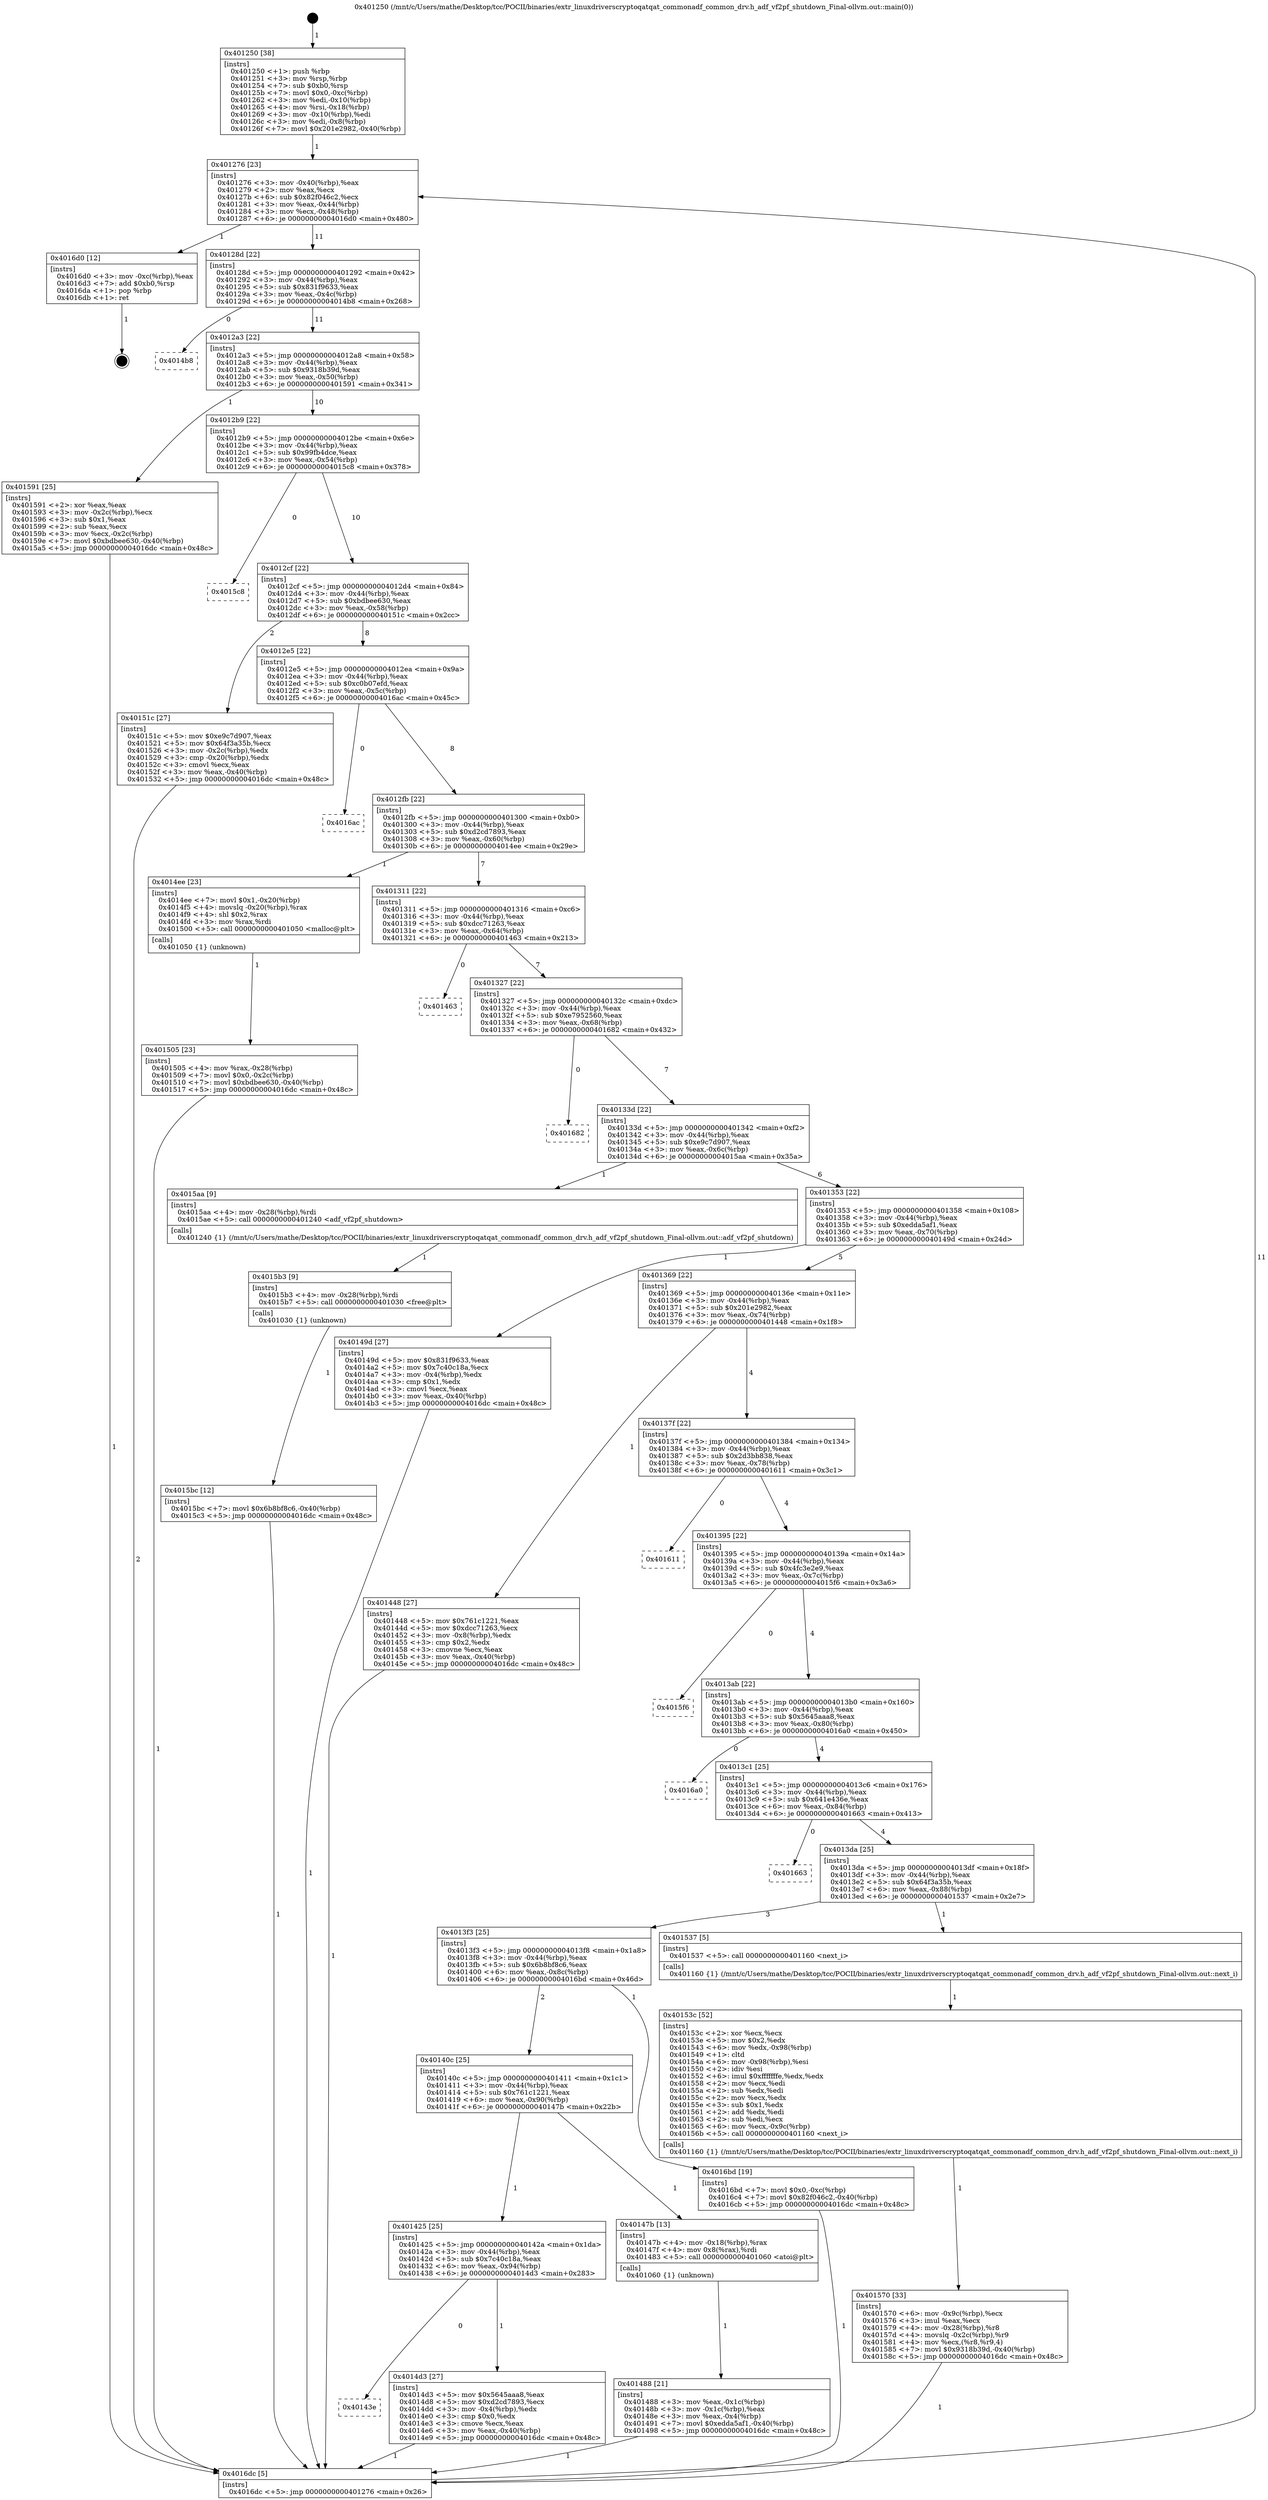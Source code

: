 digraph "0x401250" {
  label = "0x401250 (/mnt/c/Users/mathe/Desktop/tcc/POCII/binaries/extr_linuxdriverscryptoqatqat_commonadf_common_drv.h_adf_vf2pf_shutdown_Final-ollvm.out::main(0))"
  labelloc = "t"
  node[shape=record]

  Entry [label="",width=0.3,height=0.3,shape=circle,fillcolor=black,style=filled]
  "0x401276" [label="{
     0x401276 [23]\l
     | [instrs]\l
     &nbsp;&nbsp;0x401276 \<+3\>: mov -0x40(%rbp),%eax\l
     &nbsp;&nbsp;0x401279 \<+2\>: mov %eax,%ecx\l
     &nbsp;&nbsp;0x40127b \<+6\>: sub $0x82f046c2,%ecx\l
     &nbsp;&nbsp;0x401281 \<+3\>: mov %eax,-0x44(%rbp)\l
     &nbsp;&nbsp;0x401284 \<+3\>: mov %ecx,-0x48(%rbp)\l
     &nbsp;&nbsp;0x401287 \<+6\>: je 00000000004016d0 \<main+0x480\>\l
  }"]
  "0x4016d0" [label="{
     0x4016d0 [12]\l
     | [instrs]\l
     &nbsp;&nbsp;0x4016d0 \<+3\>: mov -0xc(%rbp),%eax\l
     &nbsp;&nbsp;0x4016d3 \<+7\>: add $0xb0,%rsp\l
     &nbsp;&nbsp;0x4016da \<+1\>: pop %rbp\l
     &nbsp;&nbsp;0x4016db \<+1\>: ret\l
  }"]
  "0x40128d" [label="{
     0x40128d [22]\l
     | [instrs]\l
     &nbsp;&nbsp;0x40128d \<+5\>: jmp 0000000000401292 \<main+0x42\>\l
     &nbsp;&nbsp;0x401292 \<+3\>: mov -0x44(%rbp),%eax\l
     &nbsp;&nbsp;0x401295 \<+5\>: sub $0x831f9633,%eax\l
     &nbsp;&nbsp;0x40129a \<+3\>: mov %eax,-0x4c(%rbp)\l
     &nbsp;&nbsp;0x40129d \<+6\>: je 00000000004014b8 \<main+0x268\>\l
  }"]
  Exit [label="",width=0.3,height=0.3,shape=circle,fillcolor=black,style=filled,peripheries=2]
  "0x4014b8" [label="{
     0x4014b8\l
  }", style=dashed]
  "0x4012a3" [label="{
     0x4012a3 [22]\l
     | [instrs]\l
     &nbsp;&nbsp;0x4012a3 \<+5\>: jmp 00000000004012a8 \<main+0x58\>\l
     &nbsp;&nbsp;0x4012a8 \<+3\>: mov -0x44(%rbp),%eax\l
     &nbsp;&nbsp;0x4012ab \<+5\>: sub $0x9318b39d,%eax\l
     &nbsp;&nbsp;0x4012b0 \<+3\>: mov %eax,-0x50(%rbp)\l
     &nbsp;&nbsp;0x4012b3 \<+6\>: je 0000000000401591 \<main+0x341\>\l
  }"]
  "0x4015bc" [label="{
     0x4015bc [12]\l
     | [instrs]\l
     &nbsp;&nbsp;0x4015bc \<+7\>: movl $0x6b8bf8c6,-0x40(%rbp)\l
     &nbsp;&nbsp;0x4015c3 \<+5\>: jmp 00000000004016dc \<main+0x48c\>\l
  }"]
  "0x401591" [label="{
     0x401591 [25]\l
     | [instrs]\l
     &nbsp;&nbsp;0x401591 \<+2\>: xor %eax,%eax\l
     &nbsp;&nbsp;0x401593 \<+3\>: mov -0x2c(%rbp),%ecx\l
     &nbsp;&nbsp;0x401596 \<+3\>: sub $0x1,%eax\l
     &nbsp;&nbsp;0x401599 \<+2\>: sub %eax,%ecx\l
     &nbsp;&nbsp;0x40159b \<+3\>: mov %ecx,-0x2c(%rbp)\l
     &nbsp;&nbsp;0x40159e \<+7\>: movl $0xbdbee630,-0x40(%rbp)\l
     &nbsp;&nbsp;0x4015a5 \<+5\>: jmp 00000000004016dc \<main+0x48c\>\l
  }"]
  "0x4012b9" [label="{
     0x4012b9 [22]\l
     | [instrs]\l
     &nbsp;&nbsp;0x4012b9 \<+5\>: jmp 00000000004012be \<main+0x6e\>\l
     &nbsp;&nbsp;0x4012be \<+3\>: mov -0x44(%rbp),%eax\l
     &nbsp;&nbsp;0x4012c1 \<+5\>: sub $0x99fb4dce,%eax\l
     &nbsp;&nbsp;0x4012c6 \<+3\>: mov %eax,-0x54(%rbp)\l
     &nbsp;&nbsp;0x4012c9 \<+6\>: je 00000000004015c8 \<main+0x378\>\l
  }"]
  "0x4015b3" [label="{
     0x4015b3 [9]\l
     | [instrs]\l
     &nbsp;&nbsp;0x4015b3 \<+4\>: mov -0x28(%rbp),%rdi\l
     &nbsp;&nbsp;0x4015b7 \<+5\>: call 0000000000401030 \<free@plt\>\l
     | [calls]\l
     &nbsp;&nbsp;0x401030 \{1\} (unknown)\l
  }"]
  "0x4015c8" [label="{
     0x4015c8\l
  }", style=dashed]
  "0x4012cf" [label="{
     0x4012cf [22]\l
     | [instrs]\l
     &nbsp;&nbsp;0x4012cf \<+5\>: jmp 00000000004012d4 \<main+0x84\>\l
     &nbsp;&nbsp;0x4012d4 \<+3\>: mov -0x44(%rbp),%eax\l
     &nbsp;&nbsp;0x4012d7 \<+5\>: sub $0xbdbee630,%eax\l
     &nbsp;&nbsp;0x4012dc \<+3\>: mov %eax,-0x58(%rbp)\l
     &nbsp;&nbsp;0x4012df \<+6\>: je 000000000040151c \<main+0x2cc\>\l
  }"]
  "0x401570" [label="{
     0x401570 [33]\l
     | [instrs]\l
     &nbsp;&nbsp;0x401570 \<+6\>: mov -0x9c(%rbp),%ecx\l
     &nbsp;&nbsp;0x401576 \<+3\>: imul %eax,%ecx\l
     &nbsp;&nbsp;0x401579 \<+4\>: mov -0x28(%rbp),%r8\l
     &nbsp;&nbsp;0x40157d \<+4\>: movslq -0x2c(%rbp),%r9\l
     &nbsp;&nbsp;0x401581 \<+4\>: mov %ecx,(%r8,%r9,4)\l
     &nbsp;&nbsp;0x401585 \<+7\>: movl $0x9318b39d,-0x40(%rbp)\l
     &nbsp;&nbsp;0x40158c \<+5\>: jmp 00000000004016dc \<main+0x48c\>\l
  }"]
  "0x40151c" [label="{
     0x40151c [27]\l
     | [instrs]\l
     &nbsp;&nbsp;0x40151c \<+5\>: mov $0xe9c7d907,%eax\l
     &nbsp;&nbsp;0x401521 \<+5\>: mov $0x64f3a35b,%ecx\l
     &nbsp;&nbsp;0x401526 \<+3\>: mov -0x2c(%rbp),%edx\l
     &nbsp;&nbsp;0x401529 \<+3\>: cmp -0x20(%rbp),%edx\l
     &nbsp;&nbsp;0x40152c \<+3\>: cmovl %ecx,%eax\l
     &nbsp;&nbsp;0x40152f \<+3\>: mov %eax,-0x40(%rbp)\l
     &nbsp;&nbsp;0x401532 \<+5\>: jmp 00000000004016dc \<main+0x48c\>\l
  }"]
  "0x4012e5" [label="{
     0x4012e5 [22]\l
     | [instrs]\l
     &nbsp;&nbsp;0x4012e5 \<+5\>: jmp 00000000004012ea \<main+0x9a\>\l
     &nbsp;&nbsp;0x4012ea \<+3\>: mov -0x44(%rbp),%eax\l
     &nbsp;&nbsp;0x4012ed \<+5\>: sub $0xc0b07efd,%eax\l
     &nbsp;&nbsp;0x4012f2 \<+3\>: mov %eax,-0x5c(%rbp)\l
     &nbsp;&nbsp;0x4012f5 \<+6\>: je 00000000004016ac \<main+0x45c\>\l
  }"]
  "0x40153c" [label="{
     0x40153c [52]\l
     | [instrs]\l
     &nbsp;&nbsp;0x40153c \<+2\>: xor %ecx,%ecx\l
     &nbsp;&nbsp;0x40153e \<+5\>: mov $0x2,%edx\l
     &nbsp;&nbsp;0x401543 \<+6\>: mov %edx,-0x98(%rbp)\l
     &nbsp;&nbsp;0x401549 \<+1\>: cltd\l
     &nbsp;&nbsp;0x40154a \<+6\>: mov -0x98(%rbp),%esi\l
     &nbsp;&nbsp;0x401550 \<+2\>: idiv %esi\l
     &nbsp;&nbsp;0x401552 \<+6\>: imul $0xfffffffe,%edx,%edx\l
     &nbsp;&nbsp;0x401558 \<+2\>: mov %ecx,%edi\l
     &nbsp;&nbsp;0x40155a \<+2\>: sub %edx,%edi\l
     &nbsp;&nbsp;0x40155c \<+2\>: mov %ecx,%edx\l
     &nbsp;&nbsp;0x40155e \<+3\>: sub $0x1,%edx\l
     &nbsp;&nbsp;0x401561 \<+2\>: add %edx,%edi\l
     &nbsp;&nbsp;0x401563 \<+2\>: sub %edi,%ecx\l
     &nbsp;&nbsp;0x401565 \<+6\>: mov %ecx,-0x9c(%rbp)\l
     &nbsp;&nbsp;0x40156b \<+5\>: call 0000000000401160 \<next_i\>\l
     | [calls]\l
     &nbsp;&nbsp;0x401160 \{1\} (/mnt/c/Users/mathe/Desktop/tcc/POCII/binaries/extr_linuxdriverscryptoqatqat_commonadf_common_drv.h_adf_vf2pf_shutdown_Final-ollvm.out::next_i)\l
  }"]
  "0x4016ac" [label="{
     0x4016ac\l
  }", style=dashed]
  "0x4012fb" [label="{
     0x4012fb [22]\l
     | [instrs]\l
     &nbsp;&nbsp;0x4012fb \<+5\>: jmp 0000000000401300 \<main+0xb0\>\l
     &nbsp;&nbsp;0x401300 \<+3\>: mov -0x44(%rbp),%eax\l
     &nbsp;&nbsp;0x401303 \<+5\>: sub $0xd2cd7893,%eax\l
     &nbsp;&nbsp;0x401308 \<+3\>: mov %eax,-0x60(%rbp)\l
     &nbsp;&nbsp;0x40130b \<+6\>: je 00000000004014ee \<main+0x29e\>\l
  }"]
  "0x401505" [label="{
     0x401505 [23]\l
     | [instrs]\l
     &nbsp;&nbsp;0x401505 \<+4\>: mov %rax,-0x28(%rbp)\l
     &nbsp;&nbsp;0x401509 \<+7\>: movl $0x0,-0x2c(%rbp)\l
     &nbsp;&nbsp;0x401510 \<+7\>: movl $0xbdbee630,-0x40(%rbp)\l
     &nbsp;&nbsp;0x401517 \<+5\>: jmp 00000000004016dc \<main+0x48c\>\l
  }"]
  "0x4014ee" [label="{
     0x4014ee [23]\l
     | [instrs]\l
     &nbsp;&nbsp;0x4014ee \<+7\>: movl $0x1,-0x20(%rbp)\l
     &nbsp;&nbsp;0x4014f5 \<+4\>: movslq -0x20(%rbp),%rax\l
     &nbsp;&nbsp;0x4014f9 \<+4\>: shl $0x2,%rax\l
     &nbsp;&nbsp;0x4014fd \<+3\>: mov %rax,%rdi\l
     &nbsp;&nbsp;0x401500 \<+5\>: call 0000000000401050 \<malloc@plt\>\l
     | [calls]\l
     &nbsp;&nbsp;0x401050 \{1\} (unknown)\l
  }"]
  "0x401311" [label="{
     0x401311 [22]\l
     | [instrs]\l
     &nbsp;&nbsp;0x401311 \<+5\>: jmp 0000000000401316 \<main+0xc6\>\l
     &nbsp;&nbsp;0x401316 \<+3\>: mov -0x44(%rbp),%eax\l
     &nbsp;&nbsp;0x401319 \<+5\>: sub $0xdcc71263,%eax\l
     &nbsp;&nbsp;0x40131e \<+3\>: mov %eax,-0x64(%rbp)\l
     &nbsp;&nbsp;0x401321 \<+6\>: je 0000000000401463 \<main+0x213\>\l
  }"]
  "0x40143e" [label="{
     0x40143e\l
  }", style=dashed]
  "0x401463" [label="{
     0x401463\l
  }", style=dashed]
  "0x401327" [label="{
     0x401327 [22]\l
     | [instrs]\l
     &nbsp;&nbsp;0x401327 \<+5\>: jmp 000000000040132c \<main+0xdc\>\l
     &nbsp;&nbsp;0x40132c \<+3\>: mov -0x44(%rbp),%eax\l
     &nbsp;&nbsp;0x40132f \<+5\>: sub $0xe7952560,%eax\l
     &nbsp;&nbsp;0x401334 \<+3\>: mov %eax,-0x68(%rbp)\l
     &nbsp;&nbsp;0x401337 \<+6\>: je 0000000000401682 \<main+0x432\>\l
  }"]
  "0x4014d3" [label="{
     0x4014d3 [27]\l
     | [instrs]\l
     &nbsp;&nbsp;0x4014d3 \<+5\>: mov $0x5645aaa8,%eax\l
     &nbsp;&nbsp;0x4014d8 \<+5\>: mov $0xd2cd7893,%ecx\l
     &nbsp;&nbsp;0x4014dd \<+3\>: mov -0x4(%rbp),%edx\l
     &nbsp;&nbsp;0x4014e0 \<+3\>: cmp $0x0,%edx\l
     &nbsp;&nbsp;0x4014e3 \<+3\>: cmove %ecx,%eax\l
     &nbsp;&nbsp;0x4014e6 \<+3\>: mov %eax,-0x40(%rbp)\l
     &nbsp;&nbsp;0x4014e9 \<+5\>: jmp 00000000004016dc \<main+0x48c\>\l
  }"]
  "0x401682" [label="{
     0x401682\l
  }", style=dashed]
  "0x40133d" [label="{
     0x40133d [22]\l
     | [instrs]\l
     &nbsp;&nbsp;0x40133d \<+5\>: jmp 0000000000401342 \<main+0xf2\>\l
     &nbsp;&nbsp;0x401342 \<+3\>: mov -0x44(%rbp),%eax\l
     &nbsp;&nbsp;0x401345 \<+5\>: sub $0xe9c7d907,%eax\l
     &nbsp;&nbsp;0x40134a \<+3\>: mov %eax,-0x6c(%rbp)\l
     &nbsp;&nbsp;0x40134d \<+6\>: je 00000000004015aa \<main+0x35a\>\l
  }"]
  "0x401488" [label="{
     0x401488 [21]\l
     | [instrs]\l
     &nbsp;&nbsp;0x401488 \<+3\>: mov %eax,-0x1c(%rbp)\l
     &nbsp;&nbsp;0x40148b \<+3\>: mov -0x1c(%rbp),%eax\l
     &nbsp;&nbsp;0x40148e \<+3\>: mov %eax,-0x4(%rbp)\l
     &nbsp;&nbsp;0x401491 \<+7\>: movl $0xedda5af1,-0x40(%rbp)\l
     &nbsp;&nbsp;0x401498 \<+5\>: jmp 00000000004016dc \<main+0x48c\>\l
  }"]
  "0x4015aa" [label="{
     0x4015aa [9]\l
     | [instrs]\l
     &nbsp;&nbsp;0x4015aa \<+4\>: mov -0x28(%rbp),%rdi\l
     &nbsp;&nbsp;0x4015ae \<+5\>: call 0000000000401240 \<adf_vf2pf_shutdown\>\l
     | [calls]\l
     &nbsp;&nbsp;0x401240 \{1\} (/mnt/c/Users/mathe/Desktop/tcc/POCII/binaries/extr_linuxdriverscryptoqatqat_commonadf_common_drv.h_adf_vf2pf_shutdown_Final-ollvm.out::adf_vf2pf_shutdown)\l
  }"]
  "0x401353" [label="{
     0x401353 [22]\l
     | [instrs]\l
     &nbsp;&nbsp;0x401353 \<+5\>: jmp 0000000000401358 \<main+0x108\>\l
     &nbsp;&nbsp;0x401358 \<+3\>: mov -0x44(%rbp),%eax\l
     &nbsp;&nbsp;0x40135b \<+5\>: sub $0xedda5af1,%eax\l
     &nbsp;&nbsp;0x401360 \<+3\>: mov %eax,-0x70(%rbp)\l
     &nbsp;&nbsp;0x401363 \<+6\>: je 000000000040149d \<main+0x24d\>\l
  }"]
  "0x401425" [label="{
     0x401425 [25]\l
     | [instrs]\l
     &nbsp;&nbsp;0x401425 \<+5\>: jmp 000000000040142a \<main+0x1da\>\l
     &nbsp;&nbsp;0x40142a \<+3\>: mov -0x44(%rbp),%eax\l
     &nbsp;&nbsp;0x40142d \<+5\>: sub $0x7c40c18a,%eax\l
     &nbsp;&nbsp;0x401432 \<+6\>: mov %eax,-0x94(%rbp)\l
     &nbsp;&nbsp;0x401438 \<+6\>: je 00000000004014d3 \<main+0x283\>\l
  }"]
  "0x40149d" [label="{
     0x40149d [27]\l
     | [instrs]\l
     &nbsp;&nbsp;0x40149d \<+5\>: mov $0x831f9633,%eax\l
     &nbsp;&nbsp;0x4014a2 \<+5\>: mov $0x7c40c18a,%ecx\l
     &nbsp;&nbsp;0x4014a7 \<+3\>: mov -0x4(%rbp),%edx\l
     &nbsp;&nbsp;0x4014aa \<+3\>: cmp $0x1,%edx\l
     &nbsp;&nbsp;0x4014ad \<+3\>: cmovl %ecx,%eax\l
     &nbsp;&nbsp;0x4014b0 \<+3\>: mov %eax,-0x40(%rbp)\l
     &nbsp;&nbsp;0x4014b3 \<+5\>: jmp 00000000004016dc \<main+0x48c\>\l
  }"]
  "0x401369" [label="{
     0x401369 [22]\l
     | [instrs]\l
     &nbsp;&nbsp;0x401369 \<+5\>: jmp 000000000040136e \<main+0x11e\>\l
     &nbsp;&nbsp;0x40136e \<+3\>: mov -0x44(%rbp),%eax\l
     &nbsp;&nbsp;0x401371 \<+5\>: sub $0x201e2982,%eax\l
     &nbsp;&nbsp;0x401376 \<+3\>: mov %eax,-0x74(%rbp)\l
     &nbsp;&nbsp;0x401379 \<+6\>: je 0000000000401448 \<main+0x1f8\>\l
  }"]
  "0x40147b" [label="{
     0x40147b [13]\l
     | [instrs]\l
     &nbsp;&nbsp;0x40147b \<+4\>: mov -0x18(%rbp),%rax\l
     &nbsp;&nbsp;0x40147f \<+4\>: mov 0x8(%rax),%rdi\l
     &nbsp;&nbsp;0x401483 \<+5\>: call 0000000000401060 \<atoi@plt\>\l
     | [calls]\l
     &nbsp;&nbsp;0x401060 \{1\} (unknown)\l
  }"]
  "0x401448" [label="{
     0x401448 [27]\l
     | [instrs]\l
     &nbsp;&nbsp;0x401448 \<+5\>: mov $0x761c1221,%eax\l
     &nbsp;&nbsp;0x40144d \<+5\>: mov $0xdcc71263,%ecx\l
     &nbsp;&nbsp;0x401452 \<+3\>: mov -0x8(%rbp),%edx\l
     &nbsp;&nbsp;0x401455 \<+3\>: cmp $0x2,%edx\l
     &nbsp;&nbsp;0x401458 \<+3\>: cmovne %ecx,%eax\l
     &nbsp;&nbsp;0x40145b \<+3\>: mov %eax,-0x40(%rbp)\l
     &nbsp;&nbsp;0x40145e \<+5\>: jmp 00000000004016dc \<main+0x48c\>\l
  }"]
  "0x40137f" [label="{
     0x40137f [22]\l
     | [instrs]\l
     &nbsp;&nbsp;0x40137f \<+5\>: jmp 0000000000401384 \<main+0x134\>\l
     &nbsp;&nbsp;0x401384 \<+3\>: mov -0x44(%rbp),%eax\l
     &nbsp;&nbsp;0x401387 \<+5\>: sub $0x2d3bb838,%eax\l
     &nbsp;&nbsp;0x40138c \<+3\>: mov %eax,-0x78(%rbp)\l
     &nbsp;&nbsp;0x40138f \<+6\>: je 0000000000401611 \<main+0x3c1\>\l
  }"]
  "0x4016dc" [label="{
     0x4016dc [5]\l
     | [instrs]\l
     &nbsp;&nbsp;0x4016dc \<+5\>: jmp 0000000000401276 \<main+0x26\>\l
  }"]
  "0x401250" [label="{
     0x401250 [38]\l
     | [instrs]\l
     &nbsp;&nbsp;0x401250 \<+1\>: push %rbp\l
     &nbsp;&nbsp;0x401251 \<+3\>: mov %rsp,%rbp\l
     &nbsp;&nbsp;0x401254 \<+7\>: sub $0xb0,%rsp\l
     &nbsp;&nbsp;0x40125b \<+7\>: movl $0x0,-0xc(%rbp)\l
     &nbsp;&nbsp;0x401262 \<+3\>: mov %edi,-0x10(%rbp)\l
     &nbsp;&nbsp;0x401265 \<+4\>: mov %rsi,-0x18(%rbp)\l
     &nbsp;&nbsp;0x401269 \<+3\>: mov -0x10(%rbp),%edi\l
     &nbsp;&nbsp;0x40126c \<+3\>: mov %edi,-0x8(%rbp)\l
     &nbsp;&nbsp;0x40126f \<+7\>: movl $0x201e2982,-0x40(%rbp)\l
  }"]
  "0x40140c" [label="{
     0x40140c [25]\l
     | [instrs]\l
     &nbsp;&nbsp;0x40140c \<+5\>: jmp 0000000000401411 \<main+0x1c1\>\l
     &nbsp;&nbsp;0x401411 \<+3\>: mov -0x44(%rbp),%eax\l
     &nbsp;&nbsp;0x401414 \<+5\>: sub $0x761c1221,%eax\l
     &nbsp;&nbsp;0x401419 \<+6\>: mov %eax,-0x90(%rbp)\l
     &nbsp;&nbsp;0x40141f \<+6\>: je 000000000040147b \<main+0x22b\>\l
  }"]
  "0x401611" [label="{
     0x401611\l
  }", style=dashed]
  "0x401395" [label="{
     0x401395 [22]\l
     | [instrs]\l
     &nbsp;&nbsp;0x401395 \<+5\>: jmp 000000000040139a \<main+0x14a\>\l
     &nbsp;&nbsp;0x40139a \<+3\>: mov -0x44(%rbp),%eax\l
     &nbsp;&nbsp;0x40139d \<+5\>: sub $0x4fc3e2e9,%eax\l
     &nbsp;&nbsp;0x4013a2 \<+3\>: mov %eax,-0x7c(%rbp)\l
     &nbsp;&nbsp;0x4013a5 \<+6\>: je 00000000004015f6 \<main+0x3a6\>\l
  }"]
  "0x4016bd" [label="{
     0x4016bd [19]\l
     | [instrs]\l
     &nbsp;&nbsp;0x4016bd \<+7\>: movl $0x0,-0xc(%rbp)\l
     &nbsp;&nbsp;0x4016c4 \<+7\>: movl $0x82f046c2,-0x40(%rbp)\l
     &nbsp;&nbsp;0x4016cb \<+5\>: jmp 00000000004016dc \<main+0x48c\>\l
  }"]
  "0x4015f6" [label="{
     0x4015f6\l
  }", style=dashed]
  "0x4013ab" [label="{
     0x4013ab [22]\l
     | [instrs]\l
     &nbsp;&nbsp;0x4013ab \<+5\>: jmp 00000000004013b0 \<main+0x160\>\l
     &nbsp;&nbsp;0x4013b0 \<+3\>: mov -0x44(%rbp),%eax\l
     &nbsp;&nbsp;0x4013b3 \<+5\>: sub $0x5645aaa8,%eax\l
     &nbsp;&nbsp;0x4013b8 \<+3\>: mov %eax,-0x80(%rbp)\l
     &nbsp;&nbsp;0x4013bb \<+6\>: je 00000000004016a0 \<main+0x450\>\l
  }"]
  "0x4013f3" [label="{
     0x4013f3 [25]\l
     | [instrs]\l
     &nbsp;&nbsp;0x4013f3 \<+5\>: jmp 00000000004013f8 \<main+0x1a8\>\l
     &nbsp;&nbsp;0x4013f8 \<+3\>: mov -0x44(%rbp),%eax\l
     &nbsp;&nbsp;0x4013fb \<+5\>: sub $0x6b8bf8c6,%eax\l
     &nbsp;&nbsp;0x401400 \<+6\>: mov %eax,-0x8c(%rbp)\l
     &nbsp;&nbsp;0x401406 \<+6\>: je 00000000004016bd \<main+0x46d\>\l
  }"]
  "0x4016a0" [label="{
     0x4016a0\l
  }", style=dashed]
  "0x4013c1" [label="{
     0x4013c1 [25]\l
     | [instrs]\l
     &nbsp;&nbsp;0x4013c1 \<+5\>: jmp 00000000004013c6 \<main+0x176\>\l
     &nbsp;&nbsp;0x4013c6 \<+3\>: mov -0x44(%rbp),%eax\l
     &nbsp;&nbsp;0x4013c9 \<+5\>: sub $0x641e436e,%eax\l
     &nbsp;&nbsp;0x4013ce \<+6\>: mov %eax,-0x84(%rbp)\l
     &nbsp;&nbsp;0x4013d4 \<+6\>: je 0000000000401663 \<main+0x413\>\l
  }"]
  "0x401537" [label="{
     0x401537 [5]\l
     | [instrs]\l
     &nbsp;&nbsp;0x401537 \<+5\>: call 0000000000401160 \<next_i\>\l
     | [calls]\l
     &nbsp;&nbsp;0x401160 \{1\} (/mnt/c/Users/mathe/Desktop/tcc/POCII/binaries/extr_linuxdriverscryptoqatqat_commonadf_common_drv.h_adf_vf2pf_shutdown_Final-ollvm.out::next_i)\l
  }"]
  "0x401663" [label="{
     0x401663\l
  }", style=dashed]
  "0x4013da" [label="{
     0x4013da [25]\l
     | [instrs]\l
     &nbsp;&nbsp;0x4013da \<+5\>: jmp 00000000004013df \<main+0x18f\>\l
     &nbsp;&nbsp;0x4013df \<+3\>: mov -0x44(%rbp),%eax\l
     &nbsp;&nbsp;0x4013e2 \<+5\>: sub $0x64f3a35b,%eax\l
     &nbsp;&nbsp;0x4013e7 \<+6\>: mov %eax,-0x88(%rbp)\l
     &nbsp;&nbsp;0x4013ed \<+6\>: je 0000000000401537 \<main+0x2e7\>\l
  }"]
  Entry -> "0x401250" [label=" 1"]
  "0x401276" -> "0x4016d0" [label=" 1"]
  "0x401276" -> "0x40128d" [label=" 11"]
  "0x4016d0" -> Exit [label=" 1"]
  "0x40128d" -> "0x4014b8" [label=" 0"]
  "0x40128d" -> "0x4012a3" [label=" 11"]
  "0x4016bd" -> "0x4016dc" [label=" 1"]
  "0x4012a3" -> "0x401591" [label=" 1"]
  "0x4012a3" -> "0x4012b9" [label=" 10"]
  "0x4015bc" -> "0x4016dc" [label=" 1"]
  "0x4012b9" -> "0x4015c8" [label=" 0"]
  "0x4012b9" -> "0x4012cf" [label=" 10"]
  "0x4015b3" -> "0x4015bc" [label=" 1"]
  "0x4012cf" -> "0x40151c" [label=" 2"]
  "0x4012cf" -> "0x4012e5" [label=" 8"]
  "0x4015aa" -> "0x4015b3" [label=" 1"]
  "0x4012e5" -> "0x4016ac" [label=" 0"]
  "0x4012e5" -> "0x4012fb" [label=" 8"]
  "0x401591" -> "0x4016dc" [label=" 1"]
  "0x4012fb" -> "0x4014ee" [label=" 1"]
  "0x4012fb" -> "0x401311" [label=" 7"]
  "0x401570" -> "0x4016dc" [label=" 1"]
  "0x401311" -> "0x401463" [label=" 0"]
  "0x401311" -> "0x401327" [label=" 7"]
  "0x40153c" -> "0x401570" [label=" 1"]
  "0x401327" -> "0x401682" [label=" 0"]
  "0x401327" -> "0x40133d" [label=" 7"]
  "0x401537" -> "0x40153c" [label=" 1"]
  "0x40133d" -> "0x4015aa" [label=" 1"]
  "0x40133d" -> "0x401353" [label=" 6"]
  "0x401505" -> "0x4016dc" [label=" 1"]
  "0x401353" -> "0x40149d" [label=" 1"]
  "0x401353" -> "0x401369" [label=" 5"]
  "0x4014ee" -> "0x401505" [label=" 1"]
  "0x401369" -> "0x401448" [label=" 1"]
  "0x401369" -> "0x40137f" [label=" 4"]
  "0x401448" -> "0x4016dc" [label=" 1"]
  "0x401250" -> "0x401276" [label=" 1"]
  "0x4016dc" -> "0x401276" [label=" 11"]
  "0x4014d3" -> "0x4016dc" [label=" 1"]
  "0x40137f" -> "0x401611" [label=" 0"]
  "0x40137f" -> "0x401395" [label=" 4"]
  "0x401425" -> "0x4014d3" [label=" 1"]
  "0x401395" -> "0x4015f6" [label=" 0"]
  "0x401395" -> "0x4013ab" [label=" 4"]
  "0x40151c" -> "0x4016dc" [label=" 2"]
  "0x4013ab" -> "0x4016a0" [label=" 0"]
  "0x4013ab" -> "0x4013c1" [label=" 4"]
  "0x401488" -> "0x4016dc" [label=" 1"]
  "0x4013c1" -> "0x401663" [label=" 0"]
  "0x4013c1" -> "0x4013da" [label=" 4"]
  "0x40147b" -> "0x401488" [label=" 1"]
  "0x4013da" -> "0x401537" [label=" 1"]
  "0x4013da" -> "0x4013f3" [label=" 3"]
  "0x40149d" -> "0x4016dc" [label=" 1"]
  "0x4013f3" -> "0x4016bd" [label=" 1"]
  "0x4013f3" -> "0x40140c" [label=" 2"]
  "0x401425" -> "0x40143e" [label=" 0"]
  "0x40140c" -> "0x40147b" [label=" 1"]
  "0x40140c" -> "0x401425" [label=" 1"]
}
